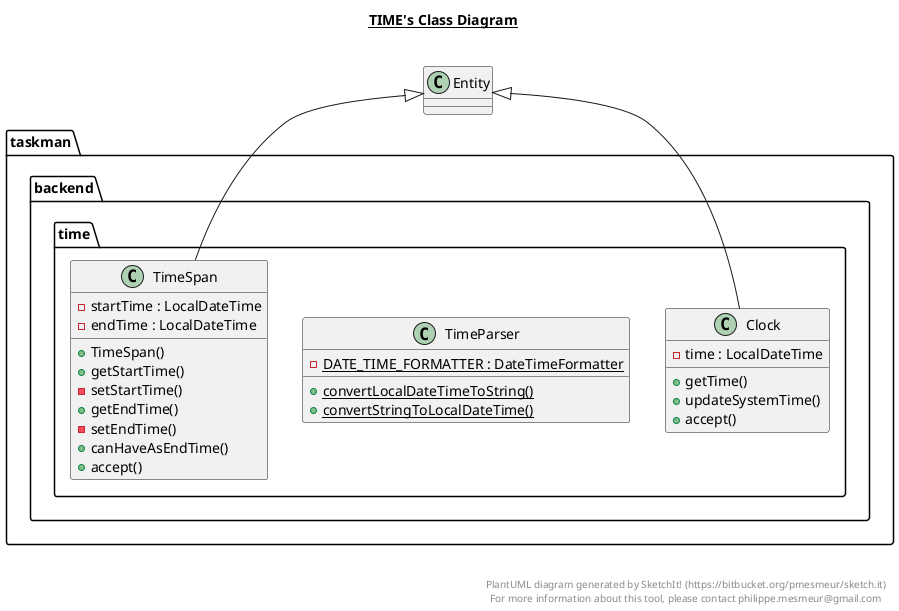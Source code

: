 @startuml

title __TIME's Class Diagram__\n

  package taskman {
    package taskman.backend {
      package taskman.backend.time {
        class Clock {
            - time : LocalDateTime
            + getTime()
            + updateSystemTime()
            + accept()
        }
      }
    }
  }
  

  package taskman {
    package taskman.backend {
      package taskman.backend.time {
        class TimeParser {
            {static} - DATE_TIME_FORMATTER : DateTimeFormatter
            {static} + convertLocalDateTimeToString()
            {static} + convertStringToLocalDateTime()
        }
      }
    }
  }
  

  package taskman {
    package taskman.backend {
      package taskman.backend.time {
        class TimeSpan {
            - startTime : LocalDateTime
            - endTime : LocalDateTime
            + TimeSpan()
            + getStartTime()
            - setStartTime()
            + getEndTime()
            - setEndTime()
            + canHaveAsEndTime()
            + accept()
        }
      }
    }
  }
  

  Clock -up-|> Entity
  TimeSpan -up-|> Entity


right footer


PlantUML diagram generated by SketchIt! (https://bitbucket.org/pmesmeur/sketch.it)
For more information about this tool, please contact philippe.mesmeur@gmail.com
endfooter

@enduml
